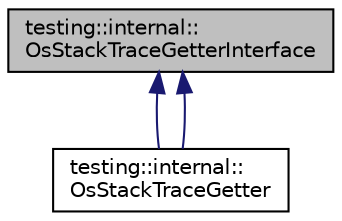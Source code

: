 digraph "testing::internal::OsStackTraceGetterInterface"
{
 // LATEX_PDF_SIZE
  edge [fontname="Helvetica",fontsize="10",labelfontname="Helvetica",labelfontsize="10"];
  node [fontname="Helvetica",fontsize="10",shape=record];
  Node1 [label="testing::internal::\lOsStackTraceGetterInterface",height=0.2,width=0.4,color="black", fillcolor="grey75", style="filled", fontcolor="black",tooltip=" "];
  Node1 -> Node2 [dir="back",color="midnightblue",fontsize="10",style="solid",fontname="Helvetica"];
  Node2 [label="testing::internal::\lOsStackTraceGetter",height=0.2,width=0.4,color="black", fillcolor="white", style="filled",URL="$classtesting_1_1internal_1_1OsStackTraceGetter.html",tooltip=" "];
  Node1 -> Node2 [dir="back",color="midnightblue",fontsize="10",style="solid",fontname="Helvetica"];
}

